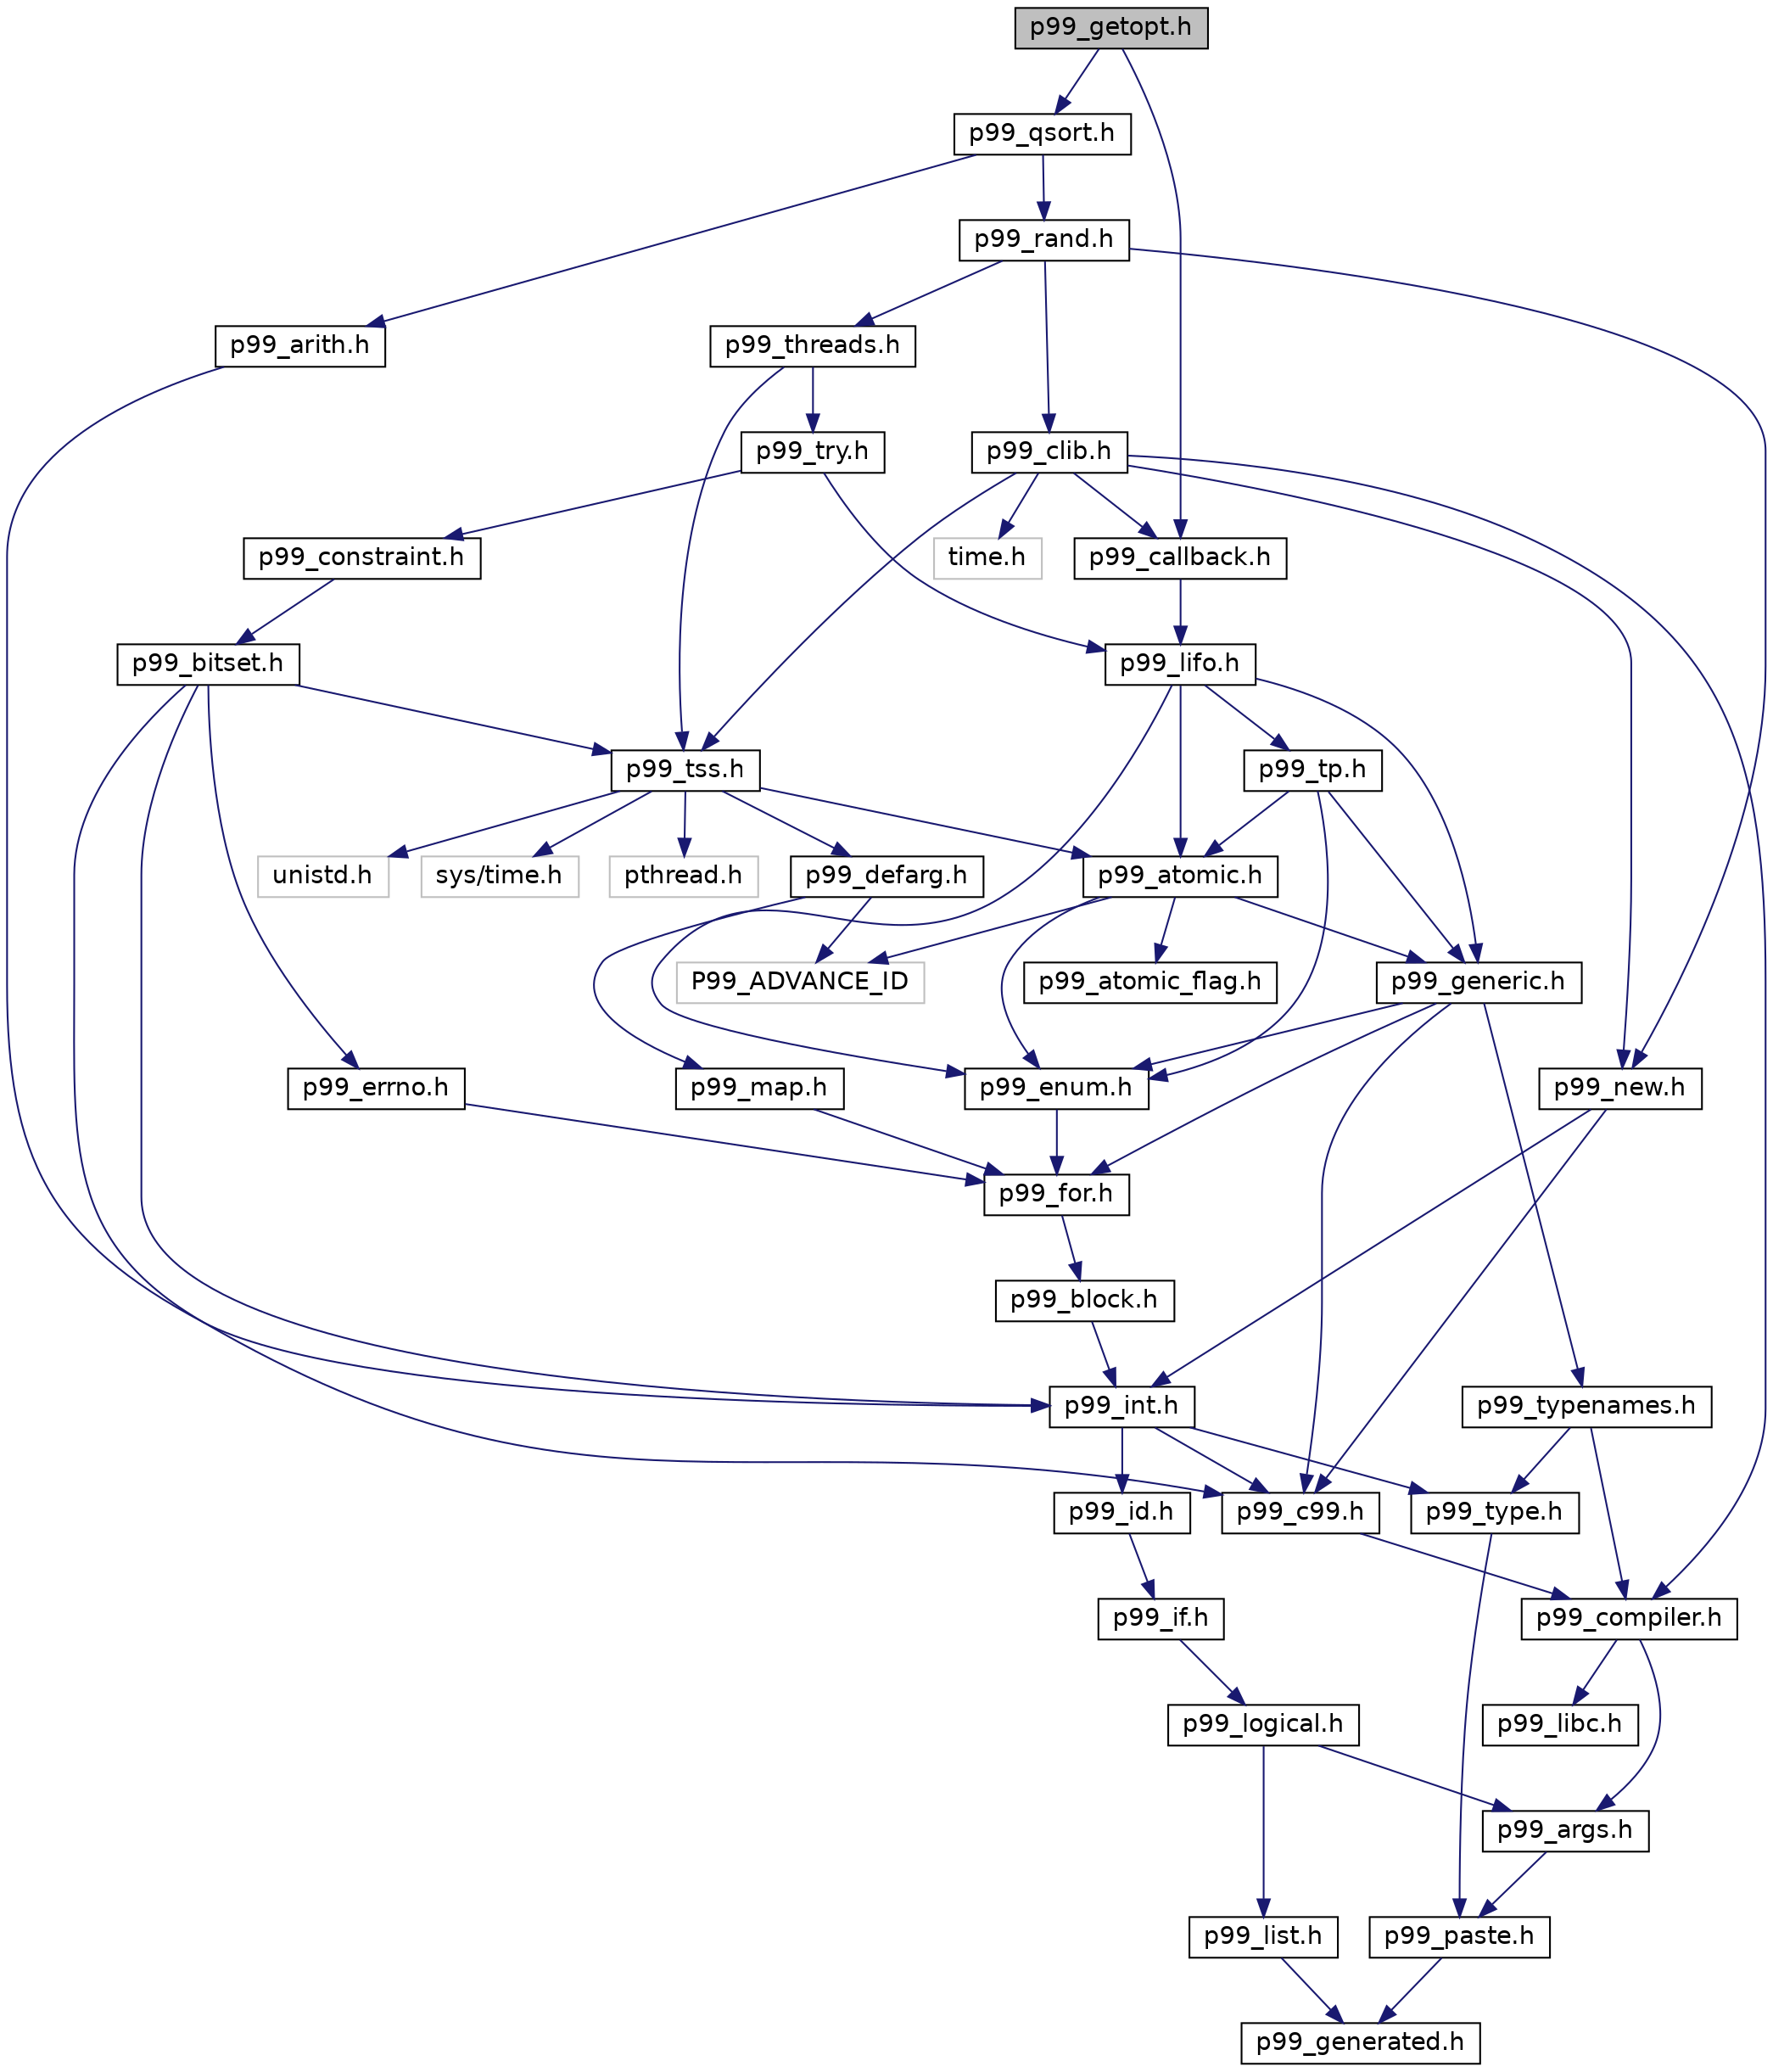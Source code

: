 digraph "p99_getopt.h"
{
 // LATEX_PDF_SIZE
  edge [fontname="Helvetica",fontsize="14",labelfontname="Helvetica",labelfontsize="14"];
  node [fontname="Helvetica",fontsize="14",shape=record];
  Node1 [label="p99_getopt.h",height=0.2,width=0.4,color="black", fillcolor="grey75", style="filled", fontcolor="black",tooltip="Providing macros that handle variadic macro argument lists."];
  Node1 -> Node2 [color="midnightblue",fontsize="14",style="solid",fontname="Helvetica"];
  Node2 [label="p99_qsort.h",height=0.2,width=0.4,color="black", fillcolor="white", style="filled",URL="$p99__qsort_8h.html",tooltip="An implementation of a sorting routine."];
  Node2 -> Node3 [color="midnightblue",fontsize="14",style="solid",fontname="Helvetica"];
  Node3 [label="p99_rand.h",height=0.2,width=0.4,color="black", fillcolor="white", style="filled",URL="$p99__rand_8h.html",tooltip="An implementation of George Marsaglia's xorshift PRG with a period of about 2^160."];
  Node3 -> Node4 [color="midnightblue",fontsize="14",style="solid",fontname="Helvetica"];
  Node4 [label="p99_threads.h",height=0.2,width=0.4,color="black", fillcolor="white", style="filled",URL="$p99__threads_8h.html",tooltip=" "];
  Node4 -> Node5 [color="midnightblue",fontsize="14",style="solid",fontname="Helvetica"];
  Node5 [label="p99_try.h",height=0.2,width=0.4,color="black", fillcolor="white", style="filled",URL="$p99__try_8h.html",tooltip=" "];
  Node5 -> Node6 [color="midnightblue",fontsize="14",style="solid",fontname="Helvetica"];
  Node6 [label="p99_constraint.h",height=0.2,width=0.4,color="black", fillcolor="white", style="filled",URL="$p99__constraint_8h.html",tooltip=" "];
  Node6 -> Node7 [color="midnightblue",fontsize="14",style="solid",fontname="Helvetica"];
  Node7 [label="p99_bitset.h",height=0.2,width=0.4,color="black", fillcolor="white", style="filled",URL="$p99__bitset_8h.html",tooltip=" "];
  Node7 -> Node8 [color="midnightblue",fontsize="14",style="solid",fontname="Helvetica"];
  Node8 [label="p99_tss.h",height=0.2,width=0.4,color="black", fillcolor="white", style="filled",URL="$p99__tss_8h.html",tooltip=" "];
  Node8 -> Node9 [color="midnightblue",fontsize="14",style="solid",fontname="Helvetica"];
  Node9 [label="unistd.h",height=0.2,width=0.4,color="grey75", fillcolor="white", style="filled",tooltip=" "];
  Node8 -> Node10 [color="midnightblue",fontsize="14",style="solid",fontname="Helvetica"];
  Node10 [label="sys/time.h",height=0.2,width=0.4,color="grey75", fillcolor="white", style="filled",tooltip=" "];
  Node8 -> Node11 [color="midnightblue",fontsize="14",style="solid",fontname="Helvetica"];
  Node11 [label="pthread.h",height=0.2,width=0.4,color="grey75", fillcolor="white", style="filled",tooltip=" "];
  Node8 -> Node12 [color="midnightblue",fontsize="14",style="solid",fontname="Helvetica"];
  Node12 [label="p99_defarg.h",height=0.2,width=0.4,color="black", fillcolor="white", style="filled",URL="$p99__defarg_8h.html",tooltip="Macros for default arguments to functions."];
  Node12 -> Node13 [color="midnightblue",fontsize="14",style="solid",fontname="Helvetica"];
  Node13 [label="p99_map.h",height=0.2,width=0.4,color="black", fillcolor="white", style="filled",URL="$p99__map_8h.html",tooltip="macros to produce lists of statements or declarations."];
  Node13 -> Node14 [color="midnightblue",fontsize="14",style="solid",fontname="Helvetica"];
  Node14 [label="p99_for.h",height=0.2,width=0.4,color="black", fillcolor="white", style="filled",URL="$p99__for_8h.html",tooltip="A preprocessor for loop implementation and some derived list handling macros."];
  Node14 -> Node15 [color="midnightblue",fontsize="14",style="solid",fontname="Helvetica"];
  Node15 [label="p99_block.h",height=0.2,width=0.4,color="black", fillcolor="white", style="filled",URL="$p99__block_8h.html",tooltip="Macros that implement controlling blocks."];
  Node15 -> Node16 [color="midnightblue",fontsize="14",style="solid",fontname="Helvetica"];
  Node16 [label="p99_int.h",height=0.2,width=0.4,color="black", fillcolor="white", style="filled",URL="$p99__int_8h.html",tooltip="Macros handling integer types and initialization."];
  Node16 -> Node17 [color="midnightblue",fontsize="14",style="solid",fontname="Helvetica"];
  Node17 [label="p99_c99.h",height=0.2,width=0.4,color="black", fillcolor="white", style="filled",URL="$p99__c99_8h.html",tooltip="C99 specific include files that are required by the standard."];
  Node17 -> Node18 [color="midnightblue",fontsize="14",style="solid",fontname="Helvetica"];
  Node18 [label="p99_compiler.h",height=0.2,width=0.4,color="black", fillcolor="white", style="filled",URL="$p99__compiler_8h.html",tooltip="Group compiler dependencies together in one file."];
  Node18 -> Node19 [color="midnightblue",fontsize="14",style="solid",fontname="Helvetica"];
  Node19 [label="p99_args.h",height=0.2,width=0.4,color="black", fillcolor="white", style="filled",URL="$p99__args_8h.html",tooltip="Providing macros that handle variadic macro argument lists."];
  Node19 -> Node20 [color="midnightblue",fontsize="14",style="solid",fontname="Helvetica"];
  Node20 [label="p99_paste.h",height=0.2,width=0.4,color="black", fillcolor="white", style="filled",URL="$p99__paste_8h.html",tooltip="macros that paste tokens in a predictable way"];
  Node20 -> Node21 [color="midnightblue",fontsize="14",style="solid",fontname="Helvetica"];
  Node21 [label="p99_generated.h",height=0.2,width=0.4,color="black", fillcolor="white", style="filled",URL="$p99__generated_8h.html",tooltip="automatically generated macros to handle variadic macros."];
  Node18 -> Node22 [color="midnightblue",fontsize="14",style="solid",fontname="Helvetica"];
  Node22 [label="p99_libc.h",height=0.2,width=0.4,color="black", fillcolor="white", style="filled",URL="$p99__libc_8h.html",tooltip="Group C library dependencies together in one file."];
  Node16 -> Node23 [color="midnightblue",fontsize="14",style="solid",fontname="Helvetica"];
  Node23 [label="p99_id.h",height=0.2,width=0.4,color="black", fillcolor="white", style="filled",URL="$p99__id_8h.html",tooltip="Implement a simple FILEID that changes each time this file is included somewhere."];
  Node23 -> Node24 [color="midnightblue",fontsize="14",style="solid",fontname="Helvetica"];
  Node24 [label="p99_if.h",height=0.2,width=0.4,color="black", fillcolor="white", style="filled",URL="$p99__if_8h.html",tooltip="preprocessor conditionals to use inside macros"];
  Node24 -> Node25 [color="midnightblue",fontsize="14",style="solid",fontname="Helvetica"];
  Node25 [label="p99_logical.h",height=0.2,width=0.4,color="black", fillcolor="white", style="filled",URL="$p99__logical_8h.html",tooltip="macros to handle Boolean conditions at compile time."];
  Node25 -> Node19 [color="midnightblue",fontsize="14",style="solid",fontname="Helvetica"];
  Node25 -> Node26 [color="midnightblue",fontsize="14",style="solid",fontname="Helvetica"];
  Node26 [label="p99_list.h",height=0.2,width=0.4,color="black", fillcolor="white", style="filled",URL="$p99__list_8h.html",tooltip="Basis macros to process the parameter list of a variadic macro."];
  Node26 -> Node21 [color="midnightblue",fontsize="14",style="solid",fontname="Helvetica"];
  Node16 -> Node27 [color="midnightblue",fontsize="14",style="solid",fontname="Helvetica"];
  Node27 [label="p99_type.h",height=0.2,width=0.4,color="black", fillcolor="white", style="filled",URL="$p99__type_8h.html",tooltip=" "];
  Node27 -> Node20 [color="midnightblue",fontsize="14",style="solid",fontname="Helvetica"];
  Node12 -> Node28 [color="midnightblue",fontsize="14",style="solid",fontname="Helvetica"];
  Node28 [label="P99_ADVANCE_ID",height=0.2,width=0.4,color="grey75", fillcolor="white", style="filled",tooltip=" "];
  Node8 -> Node29 [color="midnightblue",fontsize="14",style="solid",fontname="Helvetica"];
  Node29 [label="p99_atomic.h",height=0.2,width=0.4,color="black", fillcolor="white", style="filled",URL="$p99__atomic_8h.html",tooltip=" "];
  Node29 -> Node30 [color="midnightblue",fontsize="14",style="solid",fontname="Helvetica"];
  Node30 [label="p99_enum.h",height=0.2,width=0.4,color="black", fillcolor="white", style="filled",URL="$p99__enum_8h.html",tooltip=" "];
  Node30 -> Node14 [color="midnightblue",fontsize="14",style="solid",fontname="Helvetica"];
  Node29 -> Node31 [color="midnightblue",fontsize="14",style="solid",fontname="Helvetica"];
  Node31 [label="p99_generic.h",height=0.2,width=0.4,color="black", fillcolor="white", style="filled",URL="$p99__generic_8h.html",tooltip=" "];
  Node31 -> Node14 [color="midnightblue",fontsize="14",style="solid",fontname="Helvetica"];
  Node31 -> Node30 [color="midnightblue",fontsize="14",style="solid",fontname="Helvetica"];
  Node31 -> Node32 [color="midnightblue",fontsize="14",style="solid",fontname="Helvetica"];
  Node32 [label="p99_typenames.h",height=0.2,width=0.4,color="black", fillcolor="white", style="filled",URL="$p99__typenames_8h.html",tooltip="Declare types derived from the standard types."];
  Node32 -> Node18 [color="midnightblue",fontsize="14",style="solid",fontname="Helvetica"];
  Node32 -> Node27 [color="midnightblue",fontsize="14",style="solid",fontname="Helvetica"];
  Node31 -> Node17 [color="midnightblue",fontsize="14",style="solid",fontname="Helvetica"];
  Node29 -> Node28 [color="midnightblue",fontsize="14",style="solid",fontname="Helvetica"];
  Node29 -> Node33 [color="midnightblue",fontsize="14",style="solid",fontname="Helvetica"];
  Node33 [label="p99_atomic_flag.h",height=0.2,width=0.4,color="black", fillcolor="white", style="filled",URL="$p99__atomic__flag_8h.html",tooltip=" "];
  Node7 -> Node17 [color="midnightblue",fontsize="14",style="solid",fontname="Helvetica"];
  Node7 -> Node34 [color="midnightblue",fontsize="14",style="solid",fontname="Helvetica"];
  Node34 [label="p99_errno.h",height=0.2,width=0.4,color="black", fillcolor="white", style="filled",URL="$p99__errno_8h.html",tooltip=" "];
  Node34 -> Node14 [color="midnightblue",fontsize="14",style="solid",fontname="Helvetica"];
  Node7 -> Node16 [color="midnightblue",fontsize="14",style="solid",fontname="Helvetica"];
  Node5 -> Node35 [color="midnightblue",fontsize="14",style="solid",fontname="Helvetica"];
  Node35 [label="p99_lifo.h",height=0.2,width=0.4,color="black", fillcolor="white", style="filled",URL="$p99__lifo_8h.html",tooltip=" "];
  Node35 -> Node30 [color="midnightblue",fontsize="14",style="solid",fontname="Helvetica"];
  Node35 -> Node31 [color="midnightblue",fontsize="14",style="solid",fontname="Helvetica"];
  Node35 -> Node29 [color="midnightblue",fontsize="14",style="solid",fontname="Helvetica"];
  Node35 -> Node36 [color="midnightblue",fontsize="14",style="solid",fontname="Helvetica"];
  Node36 [label="p99_tp.h",height=0.2,width=0.4,color="black", fillcolor="white", style="filled",URL="$p99__tp_8h.html",tooltip=" "];
  Node36 -> Node30 [color="midnightblue",fontsize="14",style="solid",fontname="Helvetica"];
  Node36 -> Node31 [color="midnightblue",fontsize="14",style="solid",fontname="Helvetica"];
  Node36 -> Node29 [color="midnightblue",fontsize="14",style="solid",fontname="Helvetica"];
  Node4 -> Node8 [color="midnightblue",fontsize="14",style="solid",fontname="Helvetica"];
  Node3 -> Node37 [color="midnightblue",fontsize="14",style="solid",fontname="Helvetica"];
  Node37 [label="p99_new.h",height=0.2,width=0.4,color="black", fillcolor="white", style="filled",URL="$p99__new_8h.html",tooltip="Macros for initialization and allocation."];
  Node37 -> Node17 [color="midnightblue",fontsize="14",style="solid",fontname="Helvetica"];
  Node37 -> Node16 [color="midnightblue",fontsize="14",style="solid",fontname="Helvetica"];
  Node3 -> Node38 [color="midnightblue",fontsize="14",style="solid",fontname="Helvetica"];
  Node38 [label="p99_clib.h",height=0.2,width=0.4,color="black", fillcolor="white", style="filled",URL="$p99__clib_8h.html",tooltip=" "];
  Node38 -> Node18 [color="midnightblue",fontsize="14",style="solid",fontname="Helvetica"];
  Node38 -> Node37 [color="midnightblue",fontsize="14",style="solid",fontname="Helvetica"];
  Node38 -> Node39 [color="midnightblue",fontsize="14",style="solid",fontname="Helvetica"];
  Node39 [label="p99_callback.h",height=0.2,width=0.4,color="black", fillcolor="white", style="filled",URL="$p99__callback_8h.html",tooltip=" "];
  Node39 -> Node35 [color="midnightblue",fontsize="14",style="solid",fontname="Helvetica"];
  Node38 -> Node8 [color="midnightblue",fontsize="14",style="solid",fontname="Helvetica"];
  Node38 -> Node40 [color="midnightblue",fontsize="14",style="solid",fontname="Helvetica"];
  Node40 [label="time.h",height=0.2,width=0.4,color="grey75", fillcolor="white", style="filled",tooltip=" "];
  Node2 -> Node41 [color="midnightblue",fontsize="14",style="solid",fontname="Helvetica"];
  Node41 [label="p99_arith.h",height=0.2,width=0.4,color="black", fillcolor="white", style="filled",URL="$p99__arith_8h.html",tooltip="Branchless arithmetic and bit twiddling snippets."];
  Node41 -> Node16 [color="midnightblue",fontsize="14",style="solid",fontname="Helvetica"];
  Node1 -> Node39 [color="midnightblue",fontsize="14",style="solid",fontname="Helvetica"];
}
